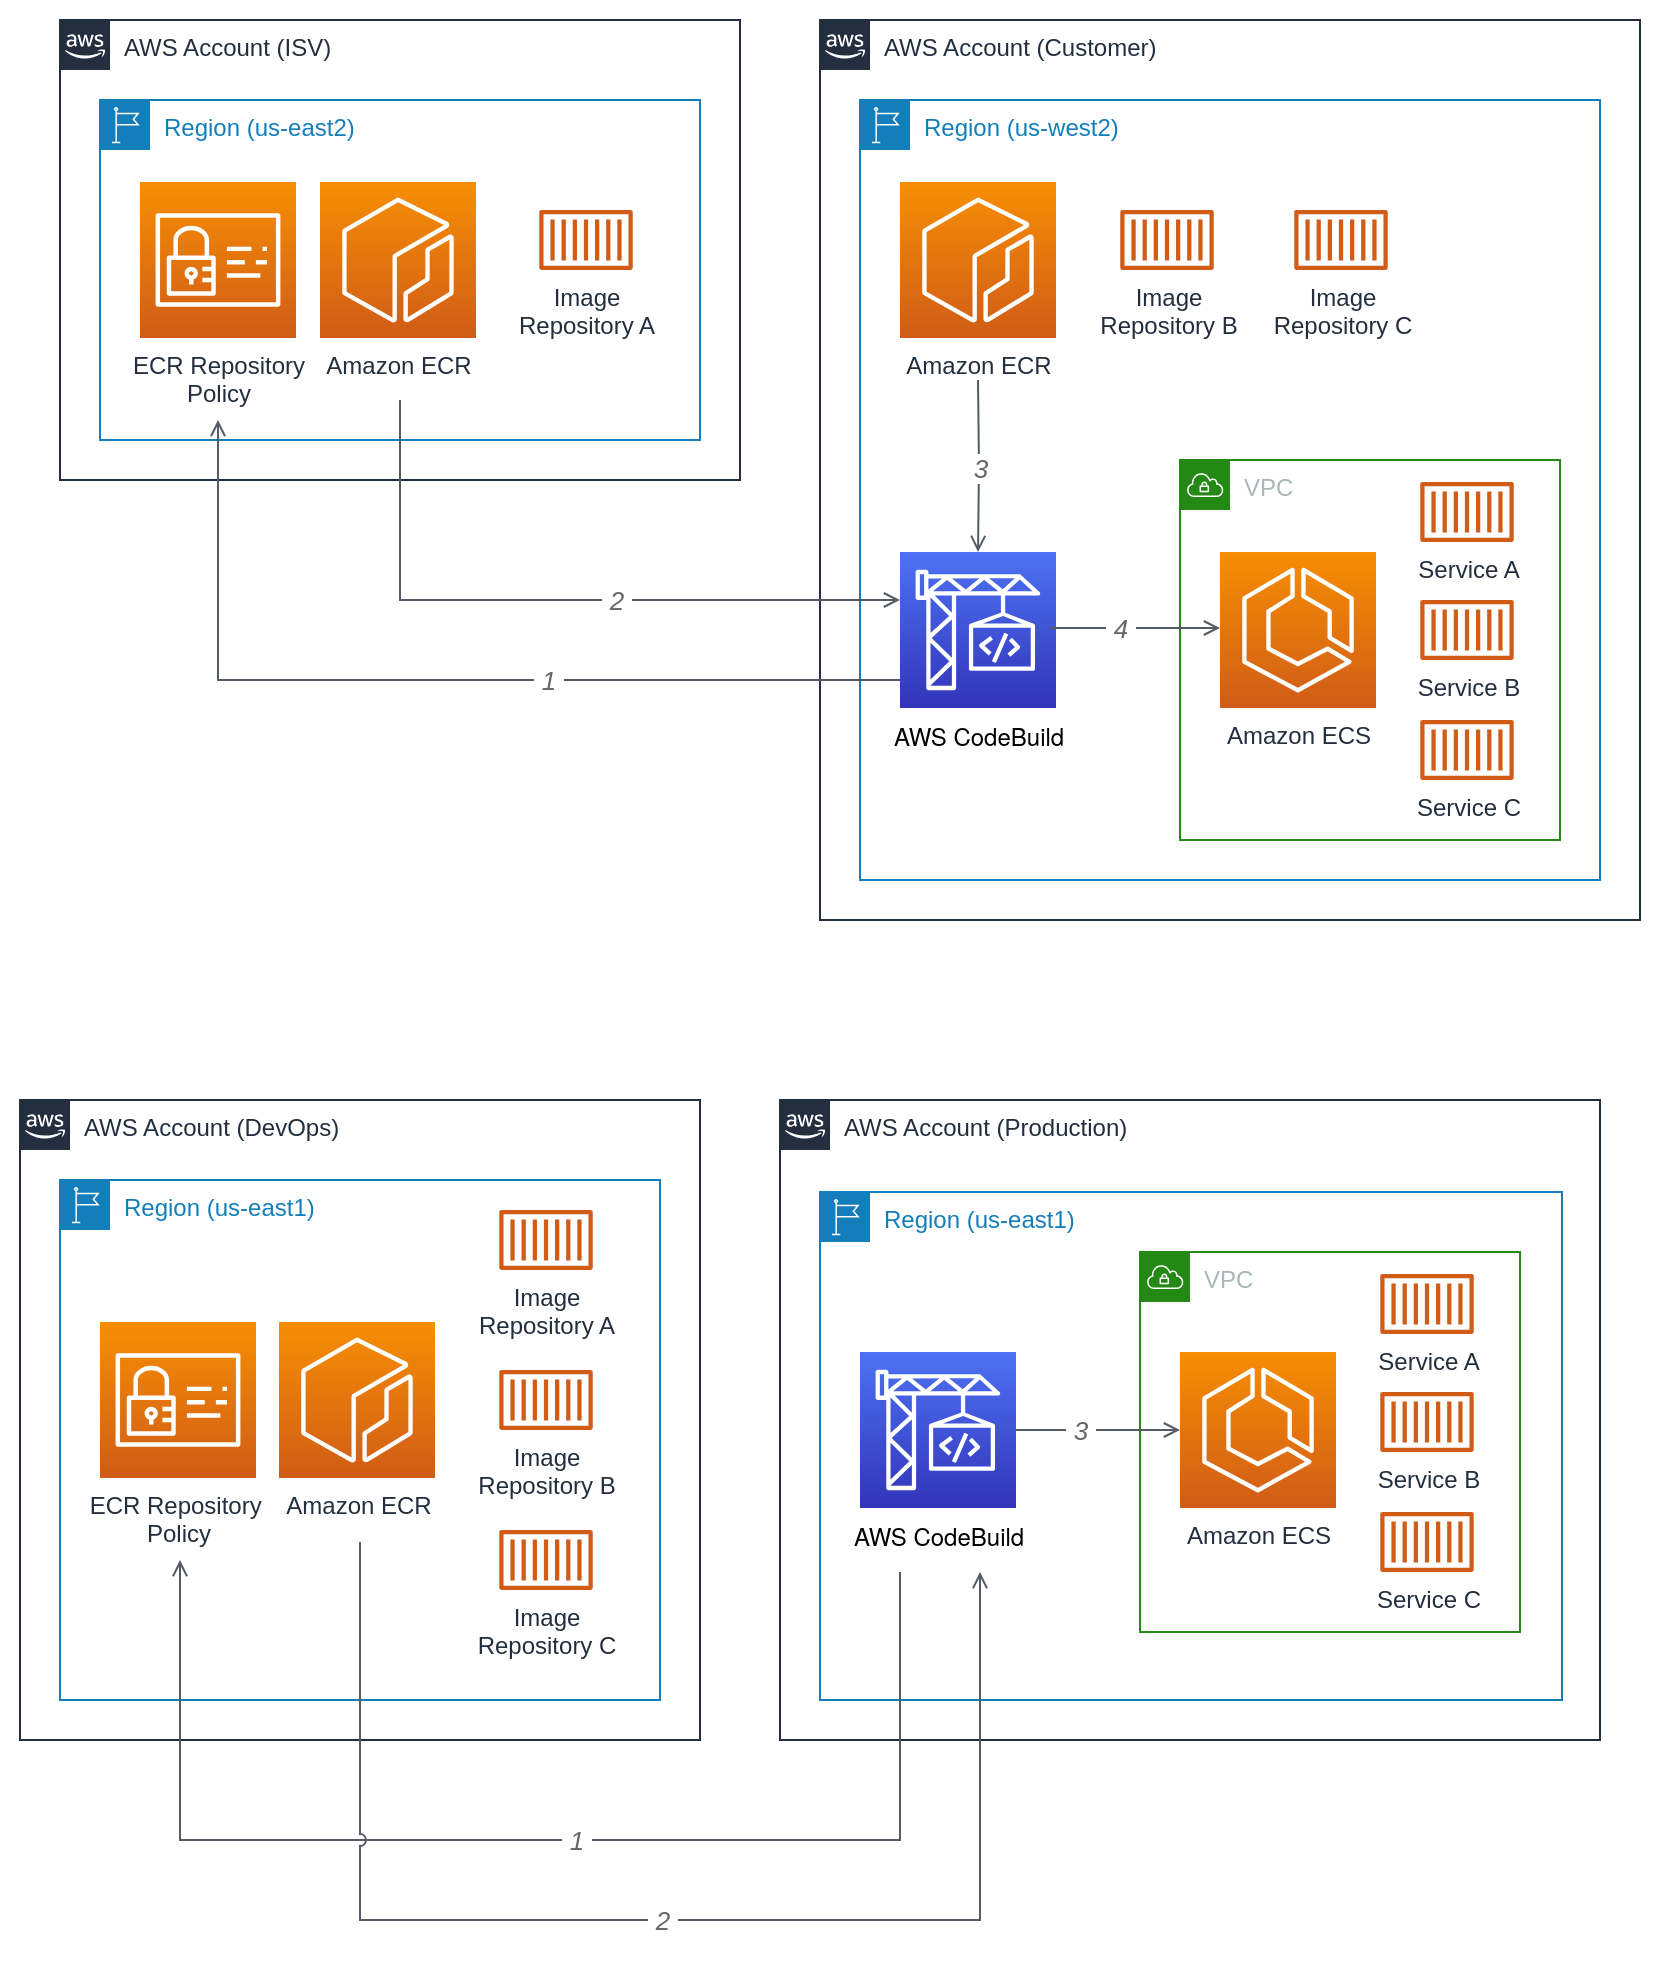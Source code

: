 <mxfile version="12.1.4" type="github" pages="1">
  <diagram id="R_3jS2ZoELMMdS4u4bHU" name="Page-1">
    <mxGraphModel dx="932" dy="560" grid="1" gridSize="10" guides="1" tooltips="1" connect="1" arrows="1" fold="1" page="1" pageScale="1" pageWidth="850" pageHeight="1100" math="0" shadow="0">
      <root>
        <mxCell id="0"/>
        <mxCell id="1" parent="0"/>
        <mxCell id="CuYU8UTOywDD641evy3M-4" value="" style="rounded=0;whiteSpace=wrap;html=1;strokeColor=none;" vertex="1" parent="1">
          <mxGeometry x="10" y="570" width="810" height="440" as="geometry"/>
        </mxCell>
        <mxCell id="CuYU8UTOywDD641evy3M-3" value="" style="rounded=0;whiteSpace=wrap;html=1;strokeColor=none;" vertex="1" parent="1">
          <mxGeometry x="30" y="30" width="810" height="470" as="geometry"/>
        </mxCell>
        <mxCell id="dBPFH3CyM3iplm8_HaV5-3" value="AWS Account (DevOps)" style="points=[[0,0],[0.25,0],[0.5,0],[0.75,0],[1,0],[1,0.25],[1,0.5],[1,0.75],[1,1],[0.75,1],[0.5,1],[0.25,1],[0,1],[0,0.75],[0,0.5],[0,0.25]];outlineConnect=0;gradientColor=none;html=1;whiteSpace=wrap;fontSize=12;fontStyle=0;shape=mxgraph.aws4.group;grIcon=mxgraph.aws4.group_aws_cloud_alt;strokeColor=#232F3E;fillColor=none;verticalAlign=top;align=left;spacingLeft=30;fontColor=#232F3E;dashed=0;" parent="1" vertex="1">
          <mxGeometry x="20" y="580" width="340" height="320" as="geometry"/>
        </mxCell>
        <mxCell id="FWOFpeMmau_UyYtUf4DY-1" value="Region (us-east1)" style="points=[[0,0],[0.25,0],[0.5,0],[0.75,0],[1,0],[1,0.25],[1,0.5],[1,0.75],[1,1],[0.75,1],[0.5,1],[0.25,1],[0,1],[0,0.75],[0,0.5],[0,0.25]];outlineConnect=0;gradientColor=none;html=1;whiteSpace=wrap;fontSize=12;fontStyle=0;shape=mxgraph.aws4.group;grIcon=mxgraph.aws4.group_region;strokeColor=#147EBA;fillColor=none;verticalAlign=top;align=left;spacingLeft=30;fontColor=#147EBA;dashed=0;" parent="1" vertex="1">
          <mxGeometry x="40" y="620" width="300" height="260" as="geometry"/>
        </mxCell>
        <mxCell id="dBPFH3CyM3iplm8_HaV5-1" value="AWS Account (Production)" style="points=[[0,0],[0.25,0],[0.5,0],[0.75,0],[1,0],[1,0.25],[1,0.5],[1,0.75],[1,1],[0.75,1],[0.5,1],[0.25,1],[0,1],[0,0.75],[0,0.5],[0,0.25]];outlineConnect=0;gradientColor=none;html=1;whiteSpace=wrap;fontSize=12;fontStyle=0;shape=mxgraph.aws4.group;grIcon=mxgraph.aws4.group_aws_cloud_alt;strokeColor=#232F3E;fillColor=none;verticalAlign=top;align=left;spacingLeft=30;fontColor=#232F3E;dashed=0;" parent="1" vertex="1">
          <mxGeometry x="400" y="580" width="410" height="320" as="geometry"/>
        </mxCell>
        <mxCell id="FWOFpeMmau_UyYtUf4DY-2" value="Region (us-east1)" style="points=[[0,0],[0.25,0],[0.5,0],[0.75,0],[1,0],[1,0.25],[1,0.5],[1,0.75],[1,1],[0.75,1],[0.5,1],[0.25,1],[0,1],[0,0.75],[0,0.5],[0,0.25]];outlineConnect=0;gradientColor=none;html=1;whiteSpace=wrap;fontSize=12;fontStyle=0;shape=mxgraph.aws4.group;grIcon=mxgraph.aws4.group_region;strokeColor=#147EBA;fillColor=none;verticalAlign=top;align=left;spacingLeft=30;fontColor=#147EBA;dashed=0;" parent="1" vertex="1">
          <mxGeometry x="420" y="626" width="371" height="254" as="geometry"/>
        </mxCell>
        <mxCell id="owTj0nQ-ClxknzkhUprJ-10" value="AWS Account (Customer)" style="points=[[0,0],[0.25,0],[0.5,0],[0.75,0],[1,0],[1,0.25],[1,0.5],[1,0.75],[1,1],[0.75,1],[0.5,1],[0.25,1],[0,1],[0,0.75],[0,0.5],[0,0.25]];outlineConnect=0;gradientColor=none;html=1;whiteSpace=wrap;fontSize=12;fontStyle=0;shape=mxgraph.aws4.group;grIcon=mxgraph.aws4.group_aws_cloud_alt;strokeColor=#232F3E;fillColor=none;verticalAlign=top;align=left;spacingLeft=30;fontColor=#232F3E;dashed=0;" parent="1" vertex="1">
          <mxGeometry x="420" y="40" width="410" height="450" as="geometry"/>
        </mxCell>
        <mxCell id="owTj0nQ-ClxknzkhUprJ-3" value="AWS Account (ISV)" style="points=[[0,0],[0.25,0],[0.5,0],[0.75,0],[1,0],[1,0.25],[1,0.5],[1,0.75],[1,1],[0.75,1],[0.5,1],[0.25,1],[0,1],[0,0.75],[0,0.5],[0,0.25]];outlineConnect=0;gradientColor=none;html=1;whiteSpace=wrap;fontSize=12;fontStyle=0;shape=mxgraph.aws4.group;grIcon=mxgraph.aws4.group_aws_cloud_alt;strokeColor=#232F3E;fillColor=none;verticalAlign=top;align=left;spacingLeft=30;fontColor=#232F3E;dashed=0;" parent="1" vertex="1">
          <mxGeometry x="40" y="40" width="340" height="230" as="geometry"/>
        </mxCell>
        <mxCell id="2xBf_S5dhK4KMrF_vTI4-1" value="Region (us-west2)" style="points=[[0,0],[0.25,0],[0.5,0],[0.75,0],[1,0],[1,0.25],[1,0.5],[1,0.75],[1,1],[0.75,1],[0.5,1],[0.25,1],[0,1],[0,0.75],[0,0.5],[0,0.25]];outlineConnect=0;gradientColor=none;html=1;whiteSpace=wrap;fontSize=12;fontStyle=0;shape=mxgraph.aws4.group;grIcon=mxgraph.aws4.group_region;strokeColor=#147EBA;fillColor=none;verticalAlign=top;align=left;spacingLeft=30;fontColor=#147EBA;dashed=0;" parent="1" vertex="1">
          <mxGeometry x="440" y="80" width="370" height="390" as="geometry"/>
        </mxCell>
        <mxCell id="2xBf_S5dhK4KMrF_vTI4-2" value="Region (us-east2)" style="points=[[0,0],[0.25,0],[0.5,0],[0.75,0],[1,0],[1,0.25],[1,0.5],[1,0.75],[1,1],[0.75,1],[0.5,1],[0.25,1],[0,1],[0,0.75],[0,0.5],[0,0.25]];outlineConnect=0;gradientColor=none;html=1;whiteSpace=wrap;fontSize=12;fontStyle=0;shape=mxgraph.aws4.group;grIcon=mxgraph.aws4.group_region;strokeColor=#147EBA;fillColor=none;verticalAlign=top;align=left;spacingLeft=30;fontColor=#147EBA;dashed=0;" parent="1" vertex="1">
          <mxGeometry x="60" y="80" width="300" height="170" as="geometry"/>
        </mxCell>
        <mxCell id="owTj0nQ-ClxknzkhUprJ-40" value="VPC" style="points=[[0,0],[0.25,0],[0.5,0],[0.75,0],[1,0],[1,0.25],[1,0.5],[1,0.75],[1,1],[0.75,1],[0.5,1],[0.25,1],[0,1],[0,0.75],[0,0.5],[0,0.25]];outlineConnect=0;gradientColor=none;html=1;whiteSpace=wrap;fontSize=12;fontStyle=0;shape=mxgraph.aws4.group;grIcon=mxgraph.aws4.group_vpc;strokeColor=#248814;fillColor=none;verticalAlign=top;align=left;spacingLeft=30;fontColor=#AAB7B8;dashed=0;" parent="1" vertex="1">
          <mxGeometry x="600" y="260" width="190" height="190" as="geometry"/>
        </mxCell>
        <mxCell id="owTj0nQ-ClxknzkhUprJ-9" value="Amazon ECR" style="outlineConnect=0;fontColor=#232F3E;gradientColor=#F78E04;gradientDirection=north;fillColor=#D05C17;strokeColor=#ffffff;dashed=0;verticalLabelPosition=bottom;verticalAlign=top;align=center;html=1;fontSize=12;fontStyle=0;aspect=fixed;shape=mxgraph.aws4.resourceIcon;resIcon=mxgraph.aws4.ecr;" parent="1" vertex="1">
          <mxGeometry x="170" y="121" width="78" height="78" as="geometry"/>
        </mxCell>
        <mxCell id="owTj0nQ-ClxknzkhUprJ-11" value="Amazon ECR" style="outlineConnect=0;fontColor=#232F3E;gradientColor=#F78E04;gradientDirection=north;fillColor=#D05C17;strokeColor=#ffffff;dashed=0;verticalLabelPosition=bottom;verticalAlign=top;align=center;html=1;fontSize=12;fontStyle=0;aspect=fixed;shape=mxgraph.aws4.resourceIcon;resIcon=mxgraph.aws4.ecr;" parent="1" vertex="1">
          <mxGeometry x="460" y="121" width="78" height="78" as="geometry"/>
        </mxCell>
        <mxCell id="owTj0nQ-ClxknzkhUprJ-25" value="&amp;nbsp;2&amp;nbsp;" style="edgeStyle=orthogonalEdgeStyle;rounded=0;orthogonalLoop=1;jettySize=auto;html=1;strokeColor=#545B64;endFill=0;endArrow=open;startArrow=none;fontSize=13;fontStyle=2;fontColor=#666666;" parent="1" target="owTj0nQ-ClxknzkhUprJ-22" edge="1">
          <mxGeometry x="0.185" relative="1" as="geometry">
            <mxPoint x="210" y="230" as="sourcePoint"/>
            <mxPoint x="230" y="420" as="targetPoint"/>
            <Array as="points">
              <mxPoint x="210" y="330"/>
            </Array>
            <mxPoint as="offset"/>
          </mxGeometry>
        </mxCell>
        <mxCell id="owTj0nQ-ClxknzkhUprJ-22" value="&lt;span style=&quot;color: rgb(0 , 0 , 0) ; font-family: &amp;#34;helveticaneue&amp;#34; ; white-space: normal&quot;&gt;AWS&amp;nbsp;&lt;/span&gt;&lt;span style=&quot;color: rgb(0 , 0 , 0) ; font-family: &amp;#34;helveticaneue&amp;#34; ; white-space: normal&quot;&gt;CodeBuild&lt;/span&gt;" style="outlineConnect=0;fontColor=#232F3E;gradientColor=#4D72F3;gradientDirection=north;fillColor=#3334B9;strokeColor=#ffffff;dashed=0;verticalLabelPosition=bottom;verticalAlign=top;align=center;html=1;fontSize=12;fontStyle=0;aspect=fixed;shape=mxgraph.aws4.resourceIcon;resIcon=mxgraph.aws4.codebuild;" parent="1" vertex="1">
          <mxGeometry x="460" y="306" width="78" height="78" as="geometry"/>
        </mxCell>
        <mxCell id="owTj0nQ-ClxknzkhUprJ-24" value="ECR Repository &lt;br&gt;Policy" style="outlineConnect=0;fontColor=#232F3E;gradientColor=#F78E04;gradientDirection=north;fillColor=#D05C17;strokeColor=#ffffff;dashed=0;verticalLabelPosition=bottom;verticalAlign=top;align=center;html=1;fontSize=12;fontStyle=0;aspect=fixed;shape=mxgraph.aws4.resourceIcon;resIcon=mxgraph.aws4.identity_and_access_management;" parent="1" vertex="1">
          <mxGeometry x="80" y="121" width="78" height="78" as="geometry"/>
        </mxCell>
        <mxCell id="owTj0nQ-ClxknzkhUprJ-33" value="&amp;nbsp;3&amp;nbsp;" style="edgeStyle=orthogonalEdgeStyle;rounded=0;orthogonalLoop=1;jettySize=auto;html=1;strokeColor=#545B64;endFill=0;endArrow=open;startArrow=none;fontSize=13;fontStyle=2;fontColor=#666666;" parent="1" target="owTj0nQ-ClxknzkhUprJ-22" edge="1">
          <mxGeometry relative="1" as="geometry">
            <mxPoint x="499" y="220" as="sourcePoint"/>
            <mxPoint x="499" y="300" as="targetPoint"/>
          </mxGeometry>
        </mxCell>
        <mxCell id="owTj0nQ-ClxknzkhUprJ-34" value="&lt;span style=&quot;font-size: 13px;&quot;&gt;&lt;span style=&quot;font-size: 13px;&quot;&gt;&amp;nbsp;4&amp;nbsp;&lt;/span&gt;&lt;/span&gt;" style="edgeStyle=orthogonalEdgeStyle;html=1;endArrow=open;elbow=vertical;startArrow=none;endFill=0;strokeColor=#545B64;rounded=0;fontSize=13;fontStyle=2;fontColor=#666666;" parent="1" edge="1">
          <mxGeometry x="-0.176" width="100" relative="1" as="geometry">
            <mxPoint x="535" y="344" as="sourcePoint"/>
            <mxPoint x="620" y="344" as="targetPoint"/>
            <Array as="points">
              <mxPoint x="570" y="344"/>
              <mxPoint x="570" y="344"/>
            </Array>
            <mxPoint as="offset"/>
          </mxGeometry>
        </mxCell>
        <mxCell id="owTj0nQ-ClxknzkhUprJ-38" value="Image&lt;br&gt;Repository B" style="outlineConnect=0;fontColor=#232F3E;gradientColor=none;fillColor=#D05C17;strokeColor=none;dashed=0;verticalLabelPosition=bottom;verticalAlign=top;align=center;html=1;fontSize=12;fontStyle=0;aspect=fixed;pointerEvents=1;shape=mxgraph.aws4.container_1;spacingBottom=0;" parent="1" vertex="1">
          <mxGeometry x="570" y="135" width="47" height="30" as="geometry"/>
        </mxCell>
        <mxCell id="owTj0nQ-ClxknzkhUprJ-41" value="Service A" style="outlineConnect=0;fontColor=#232F3E;gradientColor=none;fillColor=#D05C17;strokeColor=none;dashed=0;verticalLabelPosition=bottom;verticalAlign=top;align=center;html=1;fontSize=12;fontStyle=0;aspect=fixed;pointerEvents=1;shape=mxgraph.aws4.container_1;spacingBottom=0;" parent="1" vertex="1">
          <mxGeometry x="720" y="271" width="47" height="30" as="geometry"/>
        </mxCell>
        <mxCell id="owTj0nQ-ClxknzkhUprJ-42" value="Service B" style="outlineConnect=0;fontColor=#232F3E;gradientColor=none;fillColor=#D05C17;strokeColor=none;dashed=0;verticalLabelPosition=bottom;verticalAlign=top;align=center;html=1;fontSize=12;fontStyle=0;aspect=fixed;pointerEvents=1;shape=mxgraph.aws4.container_1;spacingBottom=0;" parent="1" vertex="1">
          <mxGeometry x="720" y="330" width="47" height="30" as="geometry"/>
        </mxCell>
        <mxCell id="owTj0nQ-ClxknzkhUprJ-43" value="Image&lt;br&gt;Repository A" style="outlineConnect=0;fontColor=#232F3E;gradientColor=none;fillColor=#D05C17;strokeColor=none;dashed=0;verticalLabelPosition=bottom;verticalAlign=top;align=center;html=1;fontSize=12;fontStyle=0;aspect=fixed;pointerEvents=1;shape=mxgraph.aws4.container_1;spacingBottom=0;" parent="1" vertex="1">
          <mxGeometry x="279.5" y="135" width="47" height="30" as="geometry"/>
        </mxCell>
        <mxCell id="owTj0nQ-ClxknzkhUprJ-46" style="edgeStyle=orthogonalEdgeStyle;rounded=0;orthogonalLoop=1;jettySize=auto;html=1;strokeColor=#545B64;endFill=0;endArrow=open;startArrow=none;fontSize=11;" parent="1" source="owTj0nQ-ClxknzkhUprJ-22" edge="1">
          <mxGeometry relative="1" as="geometry">
            <mxPoint x="450" y="320" as="sourcePoint"/>
            <mxPoint x="119" y="240" as="targetPoint"/>
            <Array as="points">
              <mxPoint x="119" y="370"/>
            </Array>
          </mxGeometry>
        </mxCell>
        <mxCell id="owTj0nQ-ClxknzkhUprJ-47" value="&amp;nbsp;1&amp;nbsp;" style="text;html=1;resizable=0;points=[];align=center;verticalAlign=middle;labelBackgroundColor=#ffffff;fontSize=13;fontStyle=2;fontColor=#666666;" parent="owTj0nQ-ClxknzkhUprJ-46" vertex="1" connectable="0">
          <mxGeometry x="-0.246" y="1" relative="1" as="geometry">
            <mxPoint x="1" y="-1" as="offset"/>
          </mxGeometry>
        </mxCell>
        <mxCell id="owTj0nQ-ClxknzkhUprJ-58" value="Image&lt;br&gt;Repository C" style="outlineConnect=0;fontColor=#232F3E;gradientColor=none;fillColor=#D05C17;strokeColor=none;dashed=0;verticalLabelPosition=bottom;verticalAlign=top;align=center;html=1;fontSize=12;fontStyle=0;aspect=fixed;pointerEvents=1;shape=mxgraph.aws4.container_1;spacingBottom=0;" parent="1" vertex="1">
          <mxGeometry x="657" y="135" width="47" height="30" as="geometry"/>
        </mxCell>
        <mxCell id="owTj0nQ-ClxknzkhUprJ-59" value="Service C" style="outlineConnect=0;fontColor=#232F3E;gradientColor=none;fillColor=#D05C17;strokeColor=none;dashed=0;verticalLabelPosition=bottom;verticalAlign=top;align=center;html=1;fontSize=12;fontStyle=0;aspect=fixed;pointerEvents=1;shape=mxgraph.aws4.container_1;spacingBottom=0;" parent="1" vertex="1">
          <mxGeometry x="720" y="390" width="47" height="30" as="geometry"/>
        </mxCell>
        <mxCell id="dBPFH3CyM3iplm8_HaV5-2" value="VPC" style="points=[[0,0],[0.25,0],[0.5,0],[0.75,0],[1,0],[1,0.25],[1,0.5],[1,0.75],[1,1],[0.75,1],[0.5,1],[0.25,1],[0,1],[0,0.75],[0,0.5],[0,0.25]];outlineConnect=0;gradientColor=none;html=1;whiteSpace=wrap;fontSize=12;fontStyle=0;shape=mxgraph.aws4.group;grIcon=mxgraph.aws4.group_vpc;strokeColor=#248814;fillColor=none;verticalAlign=top;align=left;spacingLeft=30;fontColor=#AAB7B8;dashed=0;" parent="1" vertex="1">
          <mxGeometry x="580" y="656" width="190" height="190" as="geometry"/>
        </mxCell>
        <mxCell id="dBPFH3CyM3iplm8_HaV5-8" value="&lt;span style=&quot;color: rgb(0 , 0 , 0) ; font-family: &amp;#34;helveticaneue&amp;#34; ; white-space: normal&quot;&gt;AWS&amp;nbsp;&lt;/span&gt;&lt;span style=&quot;color: rgb(0 , 0 , 0) ; font-family: &amp;#34;helveticaneue&amp;#34; ; white-space: normal&quot;&gt;CodeBuild&lt;/span&gt;" style="outlineConnect=0;fontColor=#232F3E;gradientColor=#4D72F3;gradientDirection=north;fillColor=#3334B9;strokeColor=#ffffff;dashed=0;verticalLabelPosition=bottom;verticalAlign=top;align=center;html=1;fontSize=12;fontStyle=0;aspect=fixed;shape=mxgraph.aws4.resourceIcon;resIcon=mxgraph.aws4.codebuild;" parent="1" vertex="1">
          <mxGeometry x="440" y="706" width="78" height="78" as="geometry"/>
        </mxCell>
        <mxCell id="dBPFH3CyM3iplm8_HaV5-9" value="ECR Repository&amp;nbsp;&lt;br&gt;Policy" style="outlineConnect=0;fontColor=#232F3E;gradientColor=#F78E04;gradientDirection=north;fillColor=#D05C17;strokeColor=#ffffff;dashed=0;verticalLabelPosition=bottom;verticalAlign=top;align=center;html=1;fontSize=12;fontStyle=0;aspect=fixed;shape=mxgraph.aws4.resourceIcon;resIcon=mxgraph.aws4.identity_and_access_management;" parent="1" vertex="1">
          <mxGeometry x="60" y="691" width="78" height="78" as="geometry"/>
        </mxCell>
        <mxCell id="dBPFH3CyM3iplm8_HaV5-11" value="&lt;span style=&quot;font-size: 13px;&quot;&gt;&lt;span style=&quot;font-size: 13px;&quot;&gt;&amp;nbsp;3&amp;nbsp;&lt;/span&gt;&lt;/span&gt;" style="edgeStyle=orthogonalEdgeStyle;html=1;endArrow=open;elbow=vertical;startArrow=none;endFill=0;strokeColor=#545B64;rounded=0;fontColor=#666666;fontSize=13;fontStyle=2" parent="1" source="dBPFH3CyM3iplm8_HaV5-8" edge="1">
          <mxGeometry x="-0.22" width="100" relative="1" as="geometry">
            <mxPoint x="515" y="735" as="sourcePoint"/>
            <mxPoint x="600" y="745" as="targetPoint"/>
            <Array as="points">
              <mxPoint x="550" y="745"/>
              <mxPoint x="550" y="745"/>
            </Array>
            <mxPoint as="offset"/>
          </mxGeometry>
        </mxCell>
        <mxCell id="dBPFH3CyM3iplm8_HaV5-13" value="Service A" style="outlineConnect=0;fontColor=#232F3E;gradientColor=none;fillColor=#D05C17;strokeColor=none;dashed=0;verticalLabelPosition=bottom;verticalAlign=top;align=center;html=1;fontSize=12;fontStyle=0;aspect=fixed;pointerEvents=1;shape=mxgraph.aws4.container_1;spacingBottom=0;" parent="1" vertex="1">
          <mxGeometry x="700" y="667" width="47" height="30" as="geometry"/>
        </mxCell>
        <mxCell id="dBPFH3CyM3iplm8_HaV5-14" value="Service B" style="outlineConnect=0;fontColor=#232F3E;gradientColor=none;fillColor=#D05C17;strokeColor=none;dashed=0;verticalLabelPosition=bottom;verticalAlign=top;align=center;html=1;fontSize=12;fontStyle=0;aspect=fixed;pointerEvents=1;shape=mxgraph.aws4.container_1;spacingBottom=0;" parent="1" vertex="1">
          <mxGeometry x="700" y="726" width="47" height="30" as="geometry"/>
        </mxCell>
        <mxCell id="dBPFH3CyM3iplm8_HaV5-16" style="edgeStyle=orthogonalEdgeStyle;rounded=0;orthogonalLoop=1;jettySize=auto;html=1;strokeColor=#545B64;endFill=0;endArrow=open;startArrow=none;fontSize=11;" parent="1" edge="1">
          <mxGeometry relative="1" as="geometry">
            <mxPoint x="460" y="816" as="sourcePoint"/>
            <mxPoint x="100" y="810" as="targetPoint"/>
            <Array as="points">
              <mxPoint x="460" y="950"/>
              <mxPoint x="100" y="950"/>
              <mxPoint x="100" y="810"/>
            </Array>
          </mxGeometry>
        </mxCell>
        <mxCell id="dBPFH3CyM3iplm8_HaV5-17" value="&amp;nbsp;1&amp;nbsp;" style="text;html=1;resizable=0;points=[];align=center;verticalAlign=middle;labelBackgroundColor=#ffffff;fontSize=13;fontStyle=2;fontColor=#666666;" parent="dBPFH3CyM3iplm8_HaV5-16" vertex="1" connectable="0">
          <mxGeometry x="-0.246" y="1" relative="1" as="geometry">
            <mxPoint x="-57" y="-1" as="offset"/>
          </mxGeometry>
        </mxCell>
        <mxCell id="dBPFH3CyM3iplm8_HaV5-21" value="Service C" style="outlineConnect=0;fontColor=#232F3E;gradientColor=none;fillColor=#D05C17;strokeColor=none;dashed=0;verticalLabelPosition=bottom;verticalAlign=top;align=center;html=1;fontSize=12;fontStyle=0;aspect=fixed;pointerEvents=1;shape=mxgraph.aws4.container_1;spacingBottom=0;" parent="1" vertex="1">
          <mxGeometry x="700" y="786" width="47" height="30" as="geometry"/>
        </mxCell>
        <mxCell id="dBPFH3CyM3iplm8_HaV5-22" value="Amazon ECR" style="outlineConnect=0;fontColor=#232F3E;gradientColor=#F78E04;gradientDirection=north;fillColor=#D05C17;strokeColor=#ffffff;dashed=0;verticalLabelPosition=bottom;verticalAlign=top;align=center;html=1;fontSize=12;fontStyle=0;aspect=fixed;shape=mxgraph.aws4.resourceIcon;resIcon=mxgraph.aws4.ecr;" parent="1" vertex="1">
          <mxGeometry x="149.5" y="691" width="78" height="78" as="geometry"/>
        </mxCell>
        <mxCell id="dBPFH3CyM3iplm8_HaV5-23" value="Image&lt;br&gt;Repository A" style="outlineConnect=0;fontColor=#232F3E;gradientColor=none;fillColor=#D05C17;strokeColor=none;dashed=0;verticalLabelPosition=bottom;verticalAlign=top;align=center;html=1;fontSize=12;fontStyle=0;aspect=fixed;pointerEvents=1;shape=mxgraph.aws4.container_1;spacingBottom=0;" parent="1" vertex="1">
          <mxGeometry x="259.5" y="635" width="47" height="30" as="geometry"/>
        </mxCell>
        <mxCell id="dBPFH3CyM3iplm8_HaV5-24" value="Image&lt;br&gt;Repository B" style="outlineConnect=0;fontColor=#232F3E;gradientColor=none;fillColor=#D05C17;strokeColor=none;dashed=0;verticalLabelPosition=bottom;verticalAlign=top;align=center;html=1;fontSize=12;fontStyle=0;aspect=fixed;pointerEvents=1;shape=mxgraph.aws4.container_1;spacingBottom=0;" parent="1" vertex="1">
          <mxGeometry x="259.5" y="715" width="47" height="30" as="geometry"/>
        </mxCell>
        <mxCell id="dBPFH3CyM3iplm8_HaV5-25" value="Image&lt;br&gt;Repository C" style="outlineConnect=0;fontColor=#232F3E;gradientColor=none;fillColor=#D05C17;strokeColor=none;dashed=0;verticalLabelPosition=bottom;verticalAlign=top;align=center;html=1;fontSize=12;fontStyle=0;aspect=fixed;pointerEvents=1;shape=mxgraph.aws4.container_1;spacingBottom=0;" parent="1" vertex="1">
          <mxGeometry x="259.5" y="795" width="47" height="30" as="geometry"/>
        </mxCell>
        <mxCell id="dBPFH3CyM3iplm8_HaV5-7" value="&amp;nbsp;2&amp;nbsp;" style="edgeStyle=orthogonalEdgeStyle;rounded=0;orthogonalLoop=1;jettySize=auto;html=1;strokeColor=#545B64;endFill=0;endArrow=open;startArrow=none;fontSize=13;jumpStyle=arc;fontStyle=2;fontColor=#666666;" parent="1" edge="1">
          <mxGeometry x="0.01" relative="1" as="geometry">
            <mxPoint x="190" y="801" as="sourcePoint"/>
            <mxPoint x="500" y="816" as="targetPoint"/>
            <Array as="points">
              <mxPoint x="190" y="801"/>
              <mxPoint x="190" y="990"/>
              <mxPoint x="500" y="990"/>
            </Array>
            <mxPoint as="offset"/>
          </mxGeometry>
        </mxCell>
        <mxCell id="CuYU8UTOywDD641evy3M-1" value="Amazon ECS" style="outlineConnect=0;fontColor=#232F3E;gradientColor=#F78E04;gradientDirection=north;fillColor=#D05C17;strokeColor=#ffffff;dashed=0;verticalLabelPosition=bottom;verticalAlign=top;align=center;html=1;fontSize=12;fontStyle=0;aspect=fixed;shape=mxgraph.aws4.resourceIcon;resIcon=mxgraph.aws4.ecs;" vertex="1" parent="1">
          <mxGeometry x="620" y="306" width="78" height="78" as="geometry"/>
        </mxCell>
        <mxCell id="CuYU8UTOywDD641evy3M-2" value="Amazon ECS" style="outlineConnect=0;fontColor=#232F3E;gradientColor=#F78E04;gradientDirection=north;fillColor=#D05C17;strokeColor=#ffffff;dashed=0;verticalLabelPosition=bottom;verticalAlign=top;align=center;html=1;fontSize=12;fontStyle=0;aspect=fixed;shape=mxgraph.aws4.resourceIcon;resIcon=mxgraph.aws4.ecs;" vertex="1" parent="1">
          <mxGeometry x="600" y="706" width="78" height="78" as="geometry"/>
        </mxCell>
      </root>
    </mxGraphModel>
  </diagram>
</mxfile>
